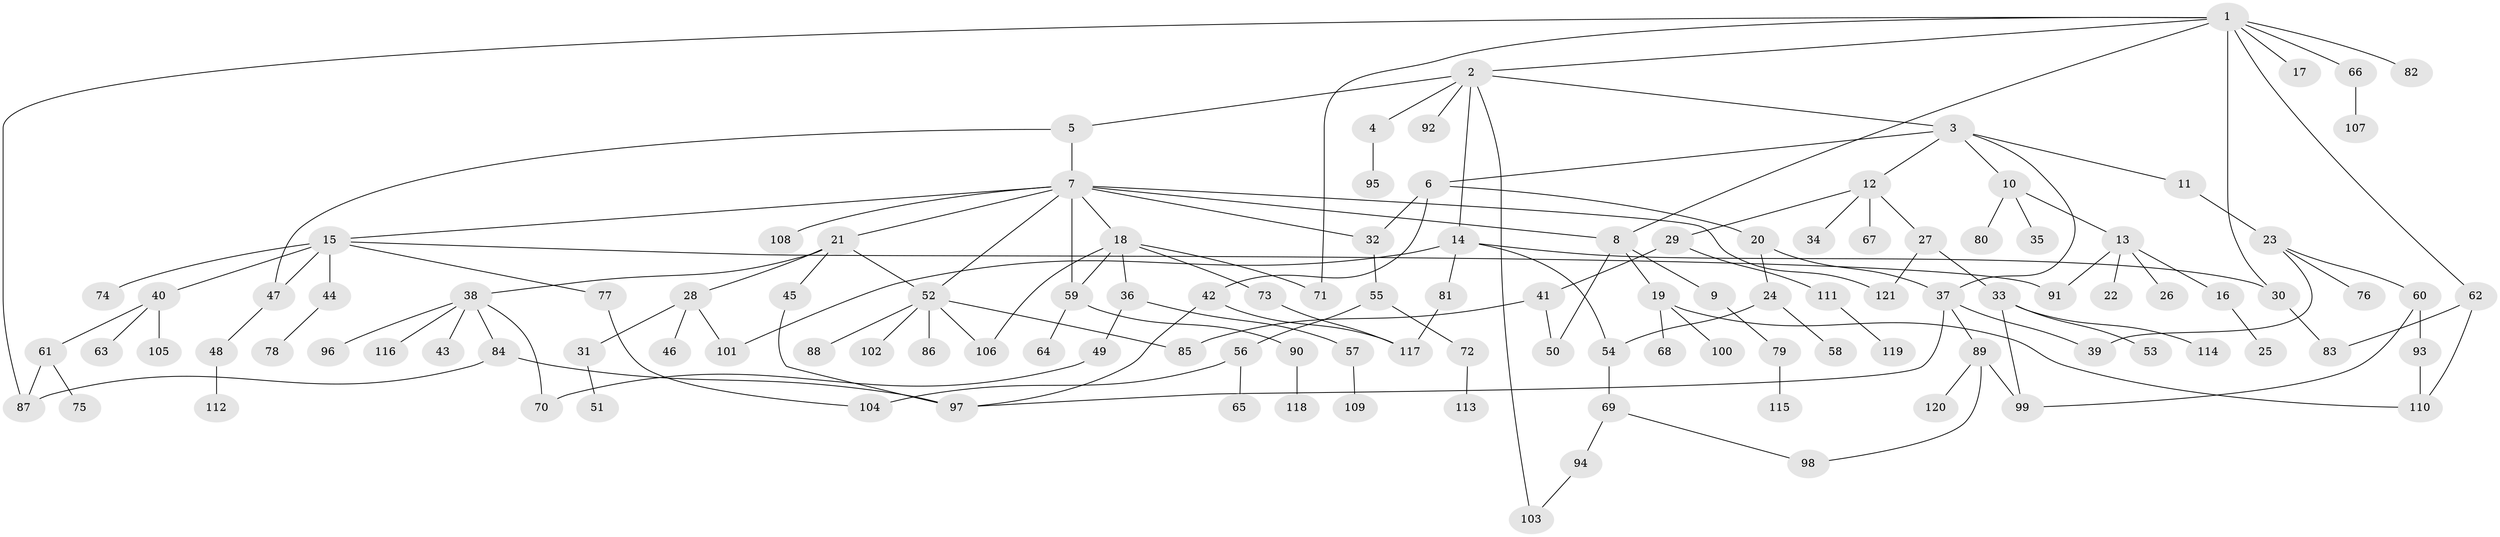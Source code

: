 // coarse degree distribution, {9: 0.023809523809523808, 8: 0.011904761904761904, 1: 0.42857142857142855, 5: 0.09523809523809523, 12: 0.011904761904761904, 2: 0.16666666666666666, 3: 0.14285714285714285, 7: 0.023809523809523808, 6: 0.011904761904761904, 4: 0.08333333333333333}
// Generated by graph-tools (version 1.1) at 2025/23/03/03/25 07:23:33]
// undirected, 121 vertices, 152 edges
graph export_dot {
graph [start="1"]
  node [color=gray90,style=filled];
  1;
  2;
  3;
  4;
  5;
  6;
  7;
  8;
  9;
  10;
  11;
  12;
  13;
  14;
  15;
  16;
  17;
  18;
  19;
  20;
  21;
  22;
  23;
  24;
  25;
  26;
  27;
  28;
  29;
  30;
  31;
  32;
  33;
  34;
  35;
  36;
  37;
  38;
  39;
  40;
  41;
  42;
  43;
  44;
  45;
  46;
  47;
  48;
  49;
  50;
  51;
  52;
  53;
  54;
  55;
  56;
  57;
  58;
  59;
  60;
  61;
  62;
  63;
  64;
  65;
  66;
  67;
  68;
  69;
  70;
  71;
  72;
  73;
  74;
  75;
  76;
  77;
  78;
  79;
  80;
  81;
  82;
  83;
  84;
  85;
  86;
  87;
  88;
  89;
  90;
  91;
  92;
  93;
  94;
  95;
  96;
  97;
  98;
  99;
  100;
  101;
  102;
  103;
  104;
  105;
  106;
  107;
  108;
  109;
  110;
  111;
  112;
  113;
  114;
  115;
  116;
  117;
  118;
  119;
  120;
  121;
  1 -- 2;
  1 -- 8;
  1 -- 17;
  1 -- 62;
  1 -- 66;
  1 -- 71;
  1 -- 82;
  1 -- 30;
  1 -- 87;
  2 -- 3;
  2 -- 4;
  2 -- 5;
  2 -- 14;
  2 -- 92;
  2 -- 103;
  3 -- 6;
  3 -- 10;
  3 -- 11;
  3 -- 12;
  3 -- 37;
  4 -- 95;
  5 -- 7;
  5 -- 47;
  6 -- 20;
  6 -- 32;
  6 -- 42;
  7 -- 15;
  7 -- 18;
  7 -- 21;
  7 -- 52;
  7 -- 108;
  7 -- 121;
  7 -- 8;
  7 -- 32;
  7 -- 59;
  8 -- 9;
  8 -- 19;
  8 -- 50;
  9 -- 79;
  10 -- 13;
  10 -- 35;
  10 -- 80;
  11 -- 23;
  12 -- 27;
  12 -- 29;
  12 -- 34;
  12 -- 67;
  13 -- 16;
  13 -- 22;
  13 -- 26;
  13 -- 91;
  14 -- 30;
  14 -- 81;
  14 -- 54;
  14 -- 101;
  15 -- 40;
  15 -- 44;
  15 -- 74;
  15 -- 77;
  15 -- 91;
  15 -- 47;
  16 -- 25;
  18 -- 36;
  18 -- 59;
  18 -- 73;
  18 -- 106;
  18 -- 71;
  19 -- 68;
  19 -- 100;
  19 -- 110;
  20 -- 24;
  20 -- 37;
  21 -- 28;
  21 -- 38;
  21 -- 45;
  21 -- 52;
  23 -- 60;
  23 -- 76;
  23 -- 39;
  24 -- 54;
  24 -- 58;
  27 -- 33;
  27 -- 121;
  28 -- 31;
  28 -- 46;
  28 -- 101;
  29 -- 41;
  29 -- 111;
  30 -- 83;
  31 -- 51;
  32 -- 55;
  33 -- 53;
  33 -- 114;
  33 -- 99;
  36 -- 49;
  36 -- 57;
  37 -- 39;
  37 -- 89;
  37 -- 97;
  38 -- 43;
  38 -- 70;
  38 -- 84;
  38 -- 96;
  38 -- 116;
  40 -- 61;
  40 -- 63;
  40 -- 105;
  41 -- 85;
  41 -- 50;
  42 -- 97;
  42 -- 117;
  44 -- 78;
  45 -- 97;
  47 -- 48;
  48 -- 112;
  49 -- 70;
  52 -- 85;
  52 -- 86;
  52 -- 88;
  52 -- 102;
  52 -- 106;
  54 -- 69;
  55 -- 56;
  55 -- 72;
  56 -- 65;
  56 -- 104;
  57 -- 109;
  59 -- 64;
  59 -- 90;
  60 -- 93;
  60 -- 99;
  61 -- 75;
  61 -- 87;
  62 -- 83;
  62 -- 110;
  66 -- 107;
  69 -- 94;
  69 -- 98;
  72 -- 113;
  73 -- 117;
  77 -- 104;
  79 -- 115;
  81 -- 117;
  84 -- 97;
  84 -- 87;
  89 -- 99;
  89 -- 120;
  89 -- 98;
  90 -- 118;
  93 -- 110;
  94 -- 103;
  111 -- 119;
}
